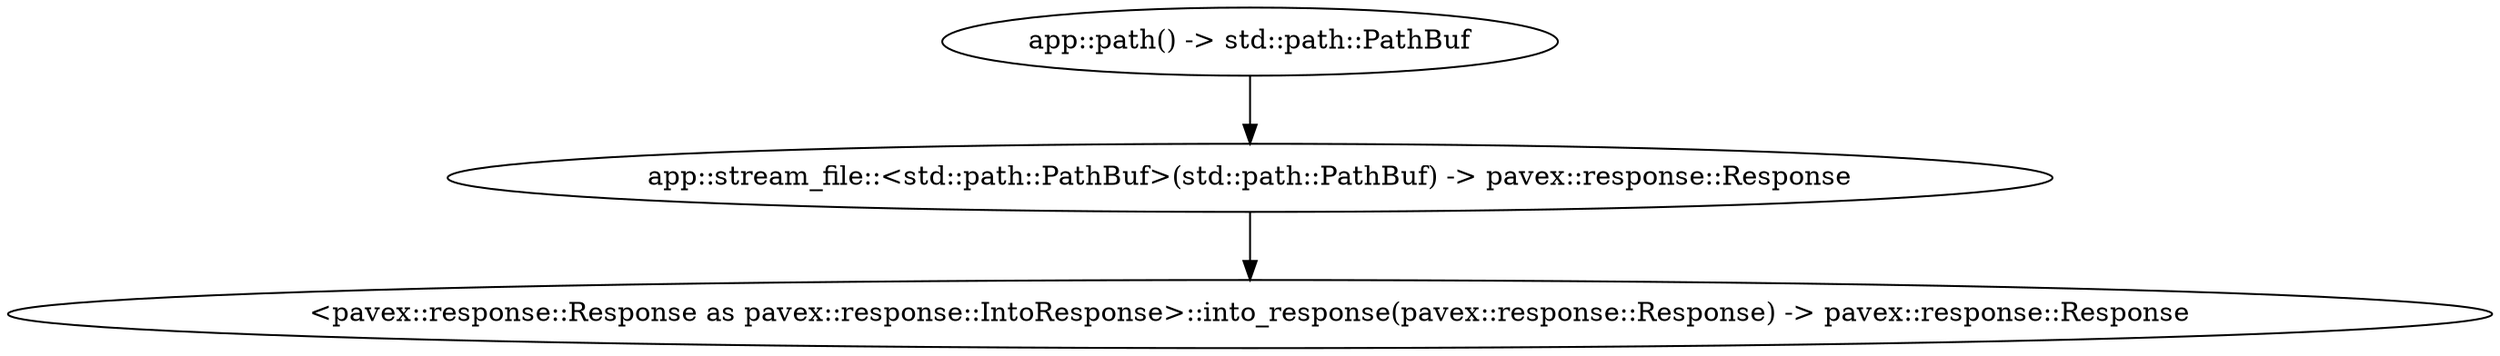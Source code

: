 digraph "GET /home - 0" {
    0 [ label = "app::stream_file::<std::path::PathBuf>(std::path::PathBuf) -> pavex::response::Response"]
    1 [ label = "app::path() -> std::path::PathBuf"]
    2 [ label = "<pavex::response::Response as pavex::response::IntoResponse>::into_response(pavex::response::Response) -> pavex::response::Response"]
    1 -> 0 [ ]
    0 -> 2 [ ]
}

digraph app_state {
    0 [ label = "crate::ApplicationState() -> crate::ApplicationState"]
}